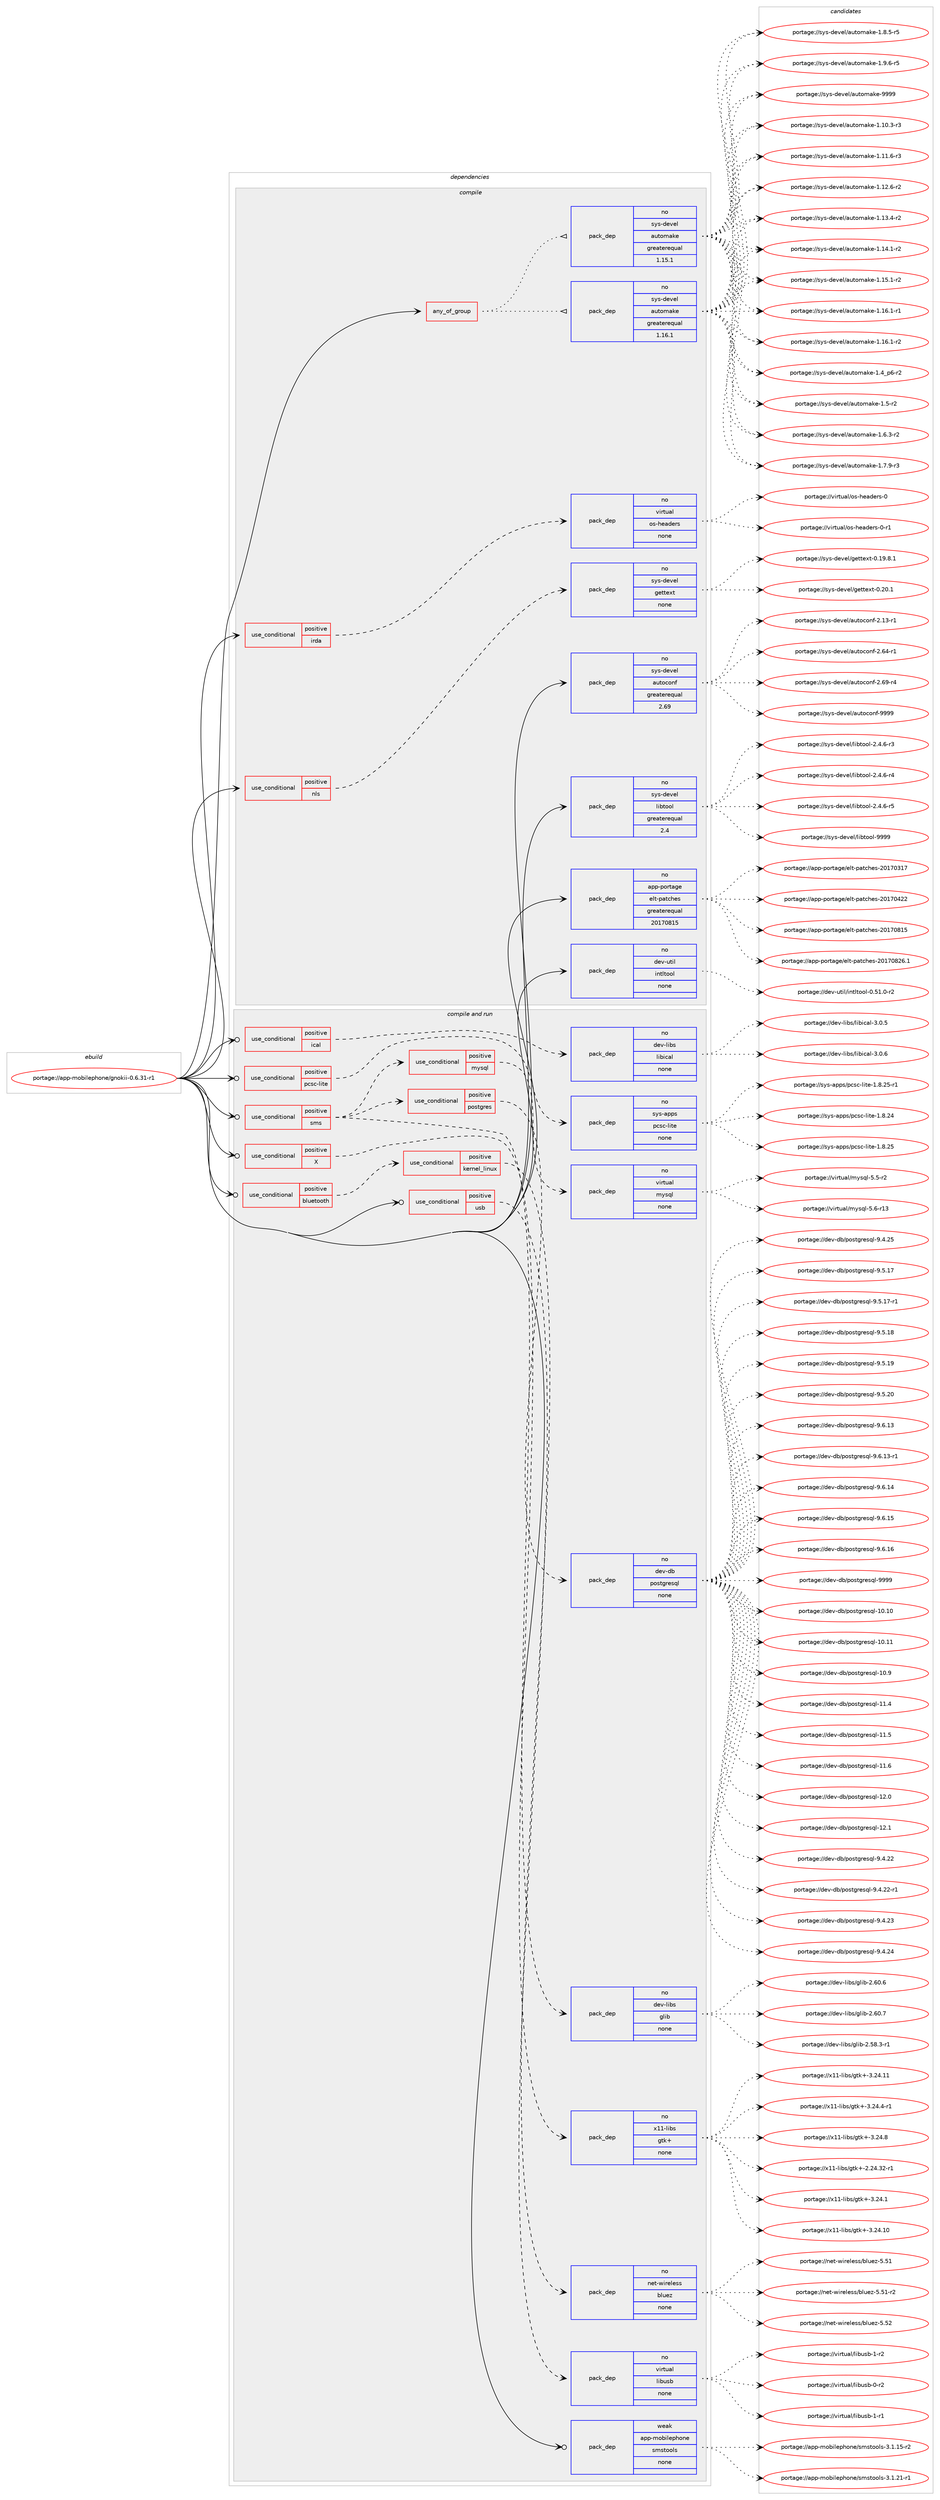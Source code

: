 digraph prolog {

# *************
# Graph options
# *************

newrank=true;
concentrate=true;
compound=true;
graph [rankdir=LR,fontname=Helvetica,fontsize=10,ranksep=1.5];#, ranksep=2.5, nodesep=0.2];
edge  [arrowhead=vee];
node  [fontname=Helvetica,fontsize=10];

# **********
# The ebuild
# **********

subgraph cluster_leftcol {
color=gray;
rank=same;
label=<<i>ebuild</i>>;
id [label="portage://app-mobilephone/gnokii-0.6.31-r1", color=red, width=4, href="../app-mobilephone/gnokii-0.6.31-r1.svg"];
}

# ****************
# The dependencies
# ****************

subgraph cluster_midcol {
color=gray;
label=<<i>dependencies</i>>;
subgraph cluster_compile {
fillcolor="#eeeeee";
style=filled;
label=<<i>compile</i>>;
subgraph any601 {
dependency36885 [label=<<TABLE BORDER="0" CELLBORDER="1" CELLSPACING="0" CELLPADDING="4"><TR><TD CELLPADDING="10">any_of_group</TD></TR></TABLE>>, shape=none, color=red];subgraph pack27046 {
dependency36886 [label=<<TABLE BORDER="0" CELLBORDER="1" CELLSPACING="0" CELLPADDING="4" WIDTH="220"><TR><TD ROWSPAN="6" CELLPADDING="30">pack_dep</TD></TR><TR><TD WIDTH="110">no</TD></TR><TR><TD>sys-devel</TD></TR><TR><TD>automake</TD></TR><TR><TD>greaterequal</TD></TR><TR><TD>1.16.1</TD></TR></TABLE>>, shape=none, color=blue];
}
dependency36885:e -> dependency36886:w [weight=20,style="dotted",arrowhead="oinv"];
subgraph pack27047 {
dependency36887 [label=<<TABLE BORDER="0" CELLBORDER="1" CELLSPACING="0" CELLPADDING="4" WIDTH="220"><TR><TD ROWSPAN="6" CELLPADDING="30">pack_dep</TD></TR><TR><TD WIDTH="110">no</TD></TR><TR><TD>sys-devel</TD></TR><TR><TD>automake</TD></TR><TR><TD>greaterequal</TD></TR><TR><TD>1.15.1</TD></TR></TABLE>>, shape=none, color=blue];
}
dependency36885:e -> dependency36887:w [weight=20,style="dotted",arrowhead="oinv"];
}
id:e -> dependency36885:w [weight=20,style="solid",arrowhead="vee"];
subgraph cond9222 {
dependency36888 [label=<<TABLE BORDER="0" CELLBORDER="1" CELLSPACING="0" CELLPADDING="4"><TR><TD ROWSPAN="3" CELLPADDING="10">use_conditional</TD></TR><TR><TD>positive</TD></TR><TR><TD>irda</TD></TR></TABLE>>, shape=none, color=red];
subgraph pack27048 {
dependency36889 [label=<<TABLE BORDER="0" CELLBORDER="1" CELLSPACING="0" CELLPADDING="4" WIDTH="220"><TR><TD ROWSPAN="6" CELLPADDING="30">pack_dep</TD></TR><TR><TD WIDTH="110">no</TD></TR><TR><TD>virtual</TD></TR><TR><TD>os-headers</TD></TR><TR><TD>none</TD></TR><TR><TD></TD></TR></TABLE>>, shape=none, color=blue];
}
dependency36888:e -> dependency36889:w [weight=20,style="dashed",arrowhead="vee"];
}
id:e -> dependency36888:w [weight=20,style="solid",arrowhead="vee"];
subgraph cond9223 {
dependency36890 [label=<<TABLE BORDER="0" CELLBORDER="1" CELLSPACING="0" CELLPADDING="4"><TR><TD ROWSPAN="3" CELLPADDING="10">use_conditional</TD></TR><TR><TD>positive</TD></TR><TR><TD>nls</TD></TR></TABLE>>, shape=none, color=red];
subgraph pack27049 {
dependency36891 [label=<<TABLE BORDER="0" CELLBORDER="1" CELLSPACING="0" CELLPADDING="4" WIDTH="220"><TR><TD ROWSPAN="6" CELLPADDING="30">pack_dep</TD></TR><TR><TD WIDTH="110">no</TD></TR><TR><TD>sys-devel</TD></TR><TR><TD>gettext</TD></TR><TR><TD>none</TD></TR><TR><TD></TD></TR></TABLE>>, shape=none, color=blue];
}
dependency36890:e -> dependency36891:w [weight=20,style="dashed",arrowhead="vee"];
}
id:e -> dependency36890:w [weight=20,style="solid",arrowhead="vee"];
subgraph pack27050 {
dependency36892 [label=<<TABLE BORDER="0" CELLBORDER="1" CELLSPACING="0" CELLPADDING="4" WIDTH="220"><TR><TD ROWSPAN="6" CELLPADDING="30">pack_dep</TD></TR><TR><TD WIDTH="110">no</TD></TR><TR><TD>app-portage</TD></TR><TR><TD>elt-patches</TD></TR><TR><TD>greaterequal</TD></TR><TR><TD>20170815</TD></TR></TABLE>>, shape=none, color=blue];
}
id:e -> dependency36892:w [weight=20,style="solid",arrowhead="vee"];
subgraph pack27051 {
dependency36893 [label=<<TABLE BORDER="0" CELLBORDER="1" CELLSPACING="0" CELLPADDING="4" WIDTH="220"><TR><TD ROWSPAN="6" CELLPADDING="30">pack_dep</TD></TR><TR><TD WIDTH="110">no</TD></TR><TR><TD>dev-util</TD></TR><TR><TD>intltool</TD></TR><TR><TD>none</TD></TR><TR><TD></TD></TR></TABLE>>, shape=none, color=blue];
}
id:e -> dependency36893:w [weight=20,style="solid",arrowhead="vee"];
subgraph pack27052 {
dependency36894 [label=<<TABLE BORDER="0" CELLBORDER="1" CELLSPACING="0" CELLPADDING="4" WIDTH="220"><TR><TD ROWSPAN="6" CELLPADDING="30">pack_dep</TD></TR><TR><TD WIDTH="110">no</TD></TR><TR><TD>sys-devel</TD></TR><TR><TD>autoconf</TD></TR><TR><TD>greaterequal</TD></TR><TR><TD>2.69</TD></TR></TABLE>>, shape=none, color=blue];
}
id:e -> dependency36894:w [weight=20,style="solid",arrowhead="vee"];
subgraph pack27053 {
dependency36895 [label=<<TABLE BORDER="0" CELLBORDER="1" CELLSPACING="0" CELLPADDING="4" WIDTH="220"><TR><TD ROWSPAN="6" CELLPADDING="30">pack_dep</TD></TR><TR><TD WIDTH="110">no</TD></TR><TR><TD>sys-devel</TD></TR><TR><TD>libtool</TD></TR><TR><TD>greaterequal</TD></TR><TR><TD>2.4</TD></TR></TABLE>>, shape=none, color=blue];
}
id:e -> dependency36895:w [weight=20,style="solid",arrowhead="vee"];
}
subgraph cluster_compileandrun {
fillcolor="#eeeeee";
style=filled;
label=<<i>compile and run</i>>;
subgraph cond9224 {
dependency36896 [label=<<TABLE BORDER="0" CELLBORDER="1" CELLSPACING="0" CELLPADDING="4"><TR><TD ROWSPAN="3" CELLPADDING="10">use_conditional</TD></TR><TR><TD>positive</TD></TR><TR><TD>X</TD></TR></TABLE>>, shape=none, color=red];
subgraph pack27054 {
dependency36897 [label=<<TABLE BORDER="0" CELLBORDER="1" CELLSPACING="0" CELLPADDING="4" WIDTH="220"><TR><TD ROWSPAN="6" CELLPADDING="30">pack_dep</TD></TR><TR><TD WIDTH="110">no</TD></TR><TR><TD>x11-libs</TD></TR><TR><TD>gtk+</TD></TR><TR><TD>none</TD></TR><TR><TD></TD></TR></TABLE>>, shape=none, color=blue];
}
dependency36896:e -> dependency36897:w [weight=20,style="dashed",arrowhead="vee"];
}
id:e -> dependency36896:w [weight=20,style="solid",arrowhead="odotvee"];
subgraph cond9225 {
dependency36898 [label=<<TABLE BORDER="0" CELLBORDER="1" CELLSPACING="0" CELLPADDING="4"><TR><TD ROWSPAN="3" CELLPADDING="10">use_conditional</TD></TR><TR><TD>positive</TD></TR><TR><TD>bluetooth</TD></TR></TABLE>>, shape=none, color=red];
subgraph cond9226 {
dependency36899 [label=<<TABLE BORDER="0" CELLBORDER="1" CELLSPACING="0" CELLPADDING="4"><TR><TD ROWSPAN="3" CELLPADDING="10">use_conditional</TD></TR><TR><TD>positive</TD></TR><TR><TD>kernel_linux</TD></TR></TABLE>>, shape=none, color=red];
subgraph pack27055 {
dependency36900 [label=<<TABLE BORDER="0" CELLBORDER="1" CELLSPACING="0" CELLPADDING="4" WIDTH="220"><TR><TD ROWSPAN="6" CELLPADDING="30">pack_dep</TD></TR><TR><TD WIDTH="110">no</TD></TR><TR><TD>net-wireless</TD></TR><TR><TD>bluez</TD></TR><TR><TD>none</TD></TR><TR><TD></TD></TR></TABLE>>, shape=none, color=blue];
}
dependency36899:e -> dependency36900:w [weight=20,style="dashed",arrowhead="vee"];
}
dependency36898:e -> dependency36899:w [weight=20,style="dashed",arrowhead="vee"];
}
id:e -> dependency36898:w [weight=20,style="solid",arrowhead="odotvee"];
subgraph cond9227 {
dependency36901 [label=<<TABLE BORDER="0" CELLBORDER="1" CELLSPACING="0" CELLPADDING="4"><TR><TD ROWSPAN="3" CELLPADDING="10">use_conditional</TD></TR><TR><TD>positive</TD></TR><TR><TD>ical</TD></TR></TABLE>>, shape=none, color=red];
subgraph pack27056 {
dependency36902 [label=<<TABLE BORDER="0" CELLBORDER="1" CELLSPACING="0" CELLPADDING="4" WIDTH="220"><TR><TD ROWSPAN="6" CELLPADDING="30">pack_dep</TD></TR><TR><TD WIDTH="110">no</TD></TR><TR><TD>dev-libs</TD></TR><TR><TD>libical</TD></TR><TR><TD>none</TD></TR><TR><TD></TD></TR></TABLE>>, shape=none, color=blue];
}
dependency36901:e -> dependency36902:w [weight=20,style="dashed",arrowhead="vee"];
}
id:e -> dependency36901:w [weight=20,style="solid",arrowhead="odotvee"];
subgraph cond9228 {
dependency36903 [label=<<TABLE BORDER="0" CELLBORDER="1" CELLSPACING="0" CELLPADDING="4"><TR><TD ROWSPAN="3" CELLPADDING="10">use_conditional</TD></TR><TR><TD>positive</TD></TR><TR><TD>pcsc-lite</TD></TR></TABLE>>, shape=none, color=red];
subgraph pack27057 {
dependency36904 [label=<<TABLE BORDER="0" CELLBORDER="1" CELLSPACING="0" CELLPADDING="4" WIDTH="220"><TR><TD ROWSPAN="6" CELLPADDING="30">pack_dep</TD></TR><TR><TD WIDTH="110">no</TD></TR><TR><TD>sys-apps</TD></TR><TR><TD>pcsc-lite</TD></TR><TR><TD>none</TD></TR><TR><TD></TD></TR></TABLE>>, shape=none, color=blue];
}
dependency36903:e -> dependency36904:w [weight=20,style="dashed",arrowhead="vee"];
}
id:e -> dependency36903:w [weight=20,style="solid",arrowhead="odotvee"];
subgraph cond9229 {
dependency36905 [label=<<TABLE BORDER="0" CELLBORDER="1" CELLSPACING="0" CELLPADDING="4"><TR><TD ROWSPAN="3" CELLPADDING="10">use_conditional</TD></TR><TR><TD>positive</TD></TR><TR><TD>sms</TD></TR></TABLE>>, shape=none, color=red];
subgraph pack27058 {
dependency36906 [label=<<TABLE BORDER="0" CELLBORDER="1" CELLSPACING="0" CELLPADDING="4" WIDTH="220"><TR><TD ROWSPAN="6" CELLPADDING="30">pack_dep</TD></TR><TR><TD WIDTH="110">no</TD></TR><TR><TD>dev-libs</TD></TR><TR><TD>glib</TD></TR><TR><TD>none</TD></TR><TR><TD></TD></TR></TABLE>>, shape=none, color=blue];
}
dependency36905:e -> dependency36906:w [weight=20,style="dashed",arrowhead="vee"];
subgraph cond9230 {
dependency36907 [label=<<TABLE BORDER="0" CELLBORDER="1" CELLSPACING="0" CELLPADDING="4"><TR><TD ROWSPAN="3" CELLPADDING="10">use_conditional</TD></TR><TR><TD>positive</TD></TR><TR><TD>postgres</TD></TR></TABLE>>, shape=none, color=red];
subgraph pack27059 {
dependency36908 [label=<<TABLE BORDER="0" CELLBORDER="1" CELLSPACING="0" CELLPADDING="4" WIDTH="220"><TR><TD ROWSPAN="6" CELLPADDING="30">pack_dep</TD></TR><TR><TD WIDTH="110">no</TD></TR><TR><TD>dev-db</TD></TR><TR><TD>postgresql</TD></TR><TR><TD>none</TD></TR><TR><TD></TD></TR></TABLE>>, shape=none, color=blue];
}
dependency36907:e -> dependency36908:w [weight=20,style="dashed",arrowhead="vee"];
}
dependency36905:e -> dependency36907:w [weight=20,style="dashed",arrowhead="vee"];
subgraph cond9231 {
dependency36909 [label=<<TABLE BORDER="0" CELLBORDER="1" CELLSPACING="0" CELLPADDING="4"><TR><TD ROWSPAN="3" CELLPADDING="10">use_conditional</TD></TR><TR><TD>positive</TD></TR><TR><TD>mysql</TD></TR></TABLE>>, shape=none, color=red];
subgraph pack27060 {
dependency36910 [label=<<TABLE BORDER="0" CELLBORDER="1" CELLSPACING="0" CELLPADDING="4" WIDTH="220"><TR><TD ROWSPAN="6" CELLPADDING="30">pack_dep</TD></TR><TR><TD WIDTH="110">no</TD></TR><TR><TD>virtual</TD></TR><TR><TD>mysql</TD></TR><TR><TD>none</TD></TR><TR><TD></TD></TR></TABLE>>, shape=none, color=blue];
}
dependency36909:e -> dependency36910:w [weight=20,style="dashed",arrowhead="vee"];
}
dependency36905:e -> dependency36909:w [weight=20,style="dashed",arrowhead="vee"];
}
id:e -> dependency36905:w [weight=20,style="solid",arrowhead="odotvee"];
subgraph cond9232 {
dependency36911 [label=<<TABLE BORDER="0" CELLBORDER="1" CELLSPACING="0" CELLPADDING="4"><TR><TD ROWSPAN="3" CELLPADDING="10">use_conditional</TD></TR><TR><TD>positive</TD></TR><TR><TD>usb</TD></TR></TABLE>>, shape=none, color=red];
subgraph pack27061 {
dependency36912 [label=<<TABLE BORDER="0" CELLBORDER="1" CELLSPACING="0" CELLPADDING="4" WIDTH="220"><TR><TD ROWSPAN="6" CELLPADDING="30">pack_dep</TD></TR><TR><TD WIDTH="110">no</TD></TR><TR><TD>virtual</TD></TR><TR><TD>libusb</TD></TR><TR><TD>none</TD></TR><TR><TD></TD></TR></TABLE>>, shape=none, color=blue];
}
dependency36911:e -> dependency36912:w [weight=20,style="dashed",arrowhead="vee"];
}
id:e -> dependency36911:w [weight=20,style="solid",arrowhead="odotvee"];
subgraph pack27062 {
dependency36913 [label=<<TABLE BORDER="0" CELLBORDER="1" CELLSPACING="0" CELLPADDING="4" WIDTH="220"><TR><TD ROWSPAN="6" CELLPADDING="30">pack_dep</TD></TR><TR><TD WIDTH="110">weak</TD></TR><TR><TD>app-mobilephone</TD></TR><TR><TD>smstools</TD></TR><TR><TD>none</TD></TR><TR><TD></TD></TR></TABLE>>, shape=none, color=blue];
}
id:e -> dependency36913:w [weight=20,style="solid",arrowhead="odotvee"];
}
subgraph cluster_run {
fillcolor="#eeeeee";
style=filled;
label=<<i>run</i>>;
}
}

# **************
# The candidates
# **************

subgraph cluster_choices {
rank=same;
color=gray;
label=<<i>candidates</i>>;

subgraph choice27046 {
color=black;
nodesep=1;
choiceportage11512111545100101118101108479711711611110997107101454946494846514511451 [label="portage://sys-devel/automake-1.10.3-r3", color=red, width=4,href="../sys-devel/automake-1.10.3-r3.svg"];
choiceportage11512111545100101118101108479711711611110997107101454946494946544511451 [label="portage://sys-devel/automake-1.11.6-r3", color=red, width=4,href="../sys-devel/automake-1.11.6-r3.svg"];
choiceportage11512111545100101118101108479711711611110997107101454946495046544511450 [label="portage://sys-devel/automake-1.12.6-r2", color=red, width=4,href="../sys-devel/automake-1.12.6-r2.svg"];
choiceportage11512111545100101118101108479711711611110997107101454946495146524511450 [label="portage://sys-devel/automake-1.13.4-r2", color=red, width=4,href="../sys-devel/automake-1.13.4-r2.svg"];
choiceportage11512111545100101118101108479711711611110997107101454946495246494511450 [label="portage://sys-devel/automake-1.14.1-r2", color=red, width=4,href="../sys-devel/automake-1.14.1-r2.svg"];
choiceportage11512111545100101118101108479711711611110997107101454946495346494511450 [label="portage://sys-devel/automake-1.15.1-r2", color=red, width=4,href="../sys-devel/automake-1.15.1-r2.svg"];
choiceportage11512111545100101118101108479711711611110997107101454946495446494511449 [label="portage://sys-devel/automake-1.16.1-r1", color=red, width=4,href="../sys-devel/automake-1.16.1-r1.svg"];
choiceportage11512111545100101118101108479711711611110997107101454946495446494511450 [label="portage://sys-devel/automake-1.16.1-r2", color=red, width=4,href="../sys-devel/automake-1.16.1-r2.svg"];
choiceportage115121115451001011181011084797117116111109971071014549465295112544511450 [label="portage://sys-devel/automake-1.4_p6-r2", color=red, width=4,href="../sys-devel/automake-1.4_p6-r2.svg"];
choiceportage11512111545100101118101108479711711611110997107101454946534511450 [label="portage://sys-devel/automake-1.5-r2", color=red, width=4,href="../sys-devel/automake-1.5-r2.svg"];
choiceportage115121115451001011181011084797117116111109971071014549465446514511450 [label="portage://sys-devel/automake-1.6.3-r2", color=red, width=4,href="../sys-devel/automake-1.6.3-r2.svg"];
choiceportage115121115451001011181011084797117116111109971071014549465546574511451 [label="portage://sys-devel/automake-1.7.9-r3", color=red, width=4,href="../sys-devel/automake-1.7.9-r3.svg"];
choiceportage115121115451001011181011084797117116111109971071014549465646534511453 [label="portage://sys-devel/automake-1.8.5-r5", color=red, width=4,href="../sys-devel/automake-1.8.5-r5.svg"];
choiceportage115121115451001011181011084797117116111109971071014549465746544511453 [label="portage://sys-devel/automake-1.9.6-r5", color=red, width=4,href="../sys-devel/automake-1.9.6-r5.svg"];
choiceportage115121115451001011181011084797117116111109971071014557575757 [label="portage://sys-devel/automake-9999", color=red, width=4,href="../sys-devel/automake-9999.svg"];
dependency36886:e -> choiceportage11512111545100101118101108479711711611110997107101454946494846514511451:w [style=dotted,weight="100"];
dependency36886:e -> choiceportage11512111545100101118101108479711711611110997107101454946494946544511451:w [style=dotted,weight="100"];
dependency36886:e -> choiceportage11512111545100101118101108479711711611110997107101454946495046544511450:w [style=dotted,weight="100"];
dependency36886:e -> choiceportage11512111545100101118101108479711711611110997107101454946495146524511450:w [style=dotted,weight="100"];
dependency36886:e -> choiceportage11512111545100101118101108479711711611110997107101454946495246494511450:w [style=dotted,weight="100"];
dependency36886:e -> choiceportage11512111545100101118101108479711711611110997107101454946495346494511450:w [style=dotted,weight="100"];
dependency36886:e -> choiceportage11512111545100101118101108479711711611110997107101454946495446494511449:w [style=dotted,weight="100"];
dependency36886:e -> choiceportage11512111545100101118101108479711711611110997107101454946495446494511450:w [style=dotted,weight="100"];
dependency36886:e -> choiceportage115121115451001011181011084797117116111109971071014549465295112544511450:w [style=dotted,weight="100"];
dependency36886:e -> choiceportage11512111545100101118101108479711711611110997107101454946534511450:w [style=dotted,weight="100"];
dependency36886:e -> choiceportage115121115451001011181011084797117116111109971071014549465446514511450:w [style=dotted,weight="100"];
dependency36886:e -> choiceportage115121115451001011181011084797117116111109971071014549465546574511451:w [style=dotted,weight="100"];
dependency36886:e -> choiceportage115121115451001011181011084797117116111109971071014549465646534511453:w [style=dotted,weight="100"];
dependency36886:e -> choiceportage115121115451001011181011084797117116111109971071014549465746544511453:w [style=dotted,weight="100"];
dependency36886:e -> choiceportage115121115451001011181011084797117116111109971071014557575757:w [style=dotted,weight="100"];
}
subgraph choice27047 {
color=black;
nodesep=1;
choiceportage11512111545100101118101108479711711611110997107101454946494846514511451 [label="portage://sys-devel/automake-1.10.3-r3", color=red, width=4,href="../sys-devel/automake-1.10.3-r3.svg"];
choiceportage11512111545100101118101108479711711611110997107101454946494946544511451 [label="portage://sys-devel/automake-1.11.6-r3", color=red, width=4,href="../sys-devel/automake-1.11.6-r3.svg"];
choiceportage11512111545100101118101108479711711611110997107101454946495046544511450 [label="portage://sys-devel/automake-1.12.6-r2", color=red, width=4,href="../sys-devel/automake-1.12.6-r2.svg"];
choiceportage11512111545100101118101108479711711611110997107101454946495146524511450 [label="portage://sys-devel/automake-1.13.4-r2", color=red, width=4,href="../sys-devel/automake-1.13.4-r2.svg"];
choiceportage11512111545100101118101108479711711611110997107101454946495246494511450 [label="portage://sys-devel/automake-1.14.1-r2", color=red, width=4,href="../sys-devel/automake-1.14.1-r2.svg"];
choiceportage11512111545100101118101108479711711611110997107101454946495346494511450 [label="portage://sys-devel/automake-1.15.1-r2", color=red, width=4,href="../sys-devel/automake-1.15.1-r2.svg"];
choiceportage11512111545100101118101108479711711611110997107101454946495446494511449 [label="portage://sys-devel/automake-1.16.1-r1", color=red, width=4,href="../sys-devel/automake-1.16.1-r1.svg"];
choiceportage11512111545100101118101108479711711611110997107101454946495446494511450 [label="portage://sys-devel/automake-1.16.1-r2", color=red, width=4,href="../sys-devel/automake-1.16.1-r2.svg"];
choiceportage115121115451001011181011084797117116111109971071014549465295112544511450 [label="portage://sys-devel/automake-1.4_p6-r2", color=red, width=4,href="../sys-devel/automake-1.4_p6-r2.svg"];
choiceportage11512111545100101118101108479711711611110997107101454946534511450 [label="portage://sys-devel/automake-1.5-r2", color=red, width=4,href="../sys-devel/automake-1.5-r2.svg"];
choiceportage115121115451001011181011084797117116111109971071014549465446514511450 [label="portage://sys-devel/automake-1.6.3-r2", color=red, width=4,href="../sys-devel/automake-1.6.3-r2.svg"];
choiceportage115121115451001011181011084797117116111109971071014549465546574511451 [label="portage://sys-devel/automake-1.7.9-r3", color=red, width=4,href="../sys-devel/automake-1.7.9-r3.svg"];
choiceportage115121115451001011181011084797117116111109971071014549465646534511453 [label="portage://sys-devel/automake-1.8.5-r5", color=red, width=4,href="../sys-devel/automake-1.8.5-r5.svg"];
choiceportage115121115451001011181011084797117116111109971071014549465746544511453 [label="portage://sys-devel/automake-1.9.6-r5", color=red, width=4,href="../sys-devel/automake-1.9.6-r5.svg"];
choiceportage115121115451001011181011084797117116111109971071014557575757 [label="portage://sys-devel/automake-9999", color=red, width=4,href="../sys-devel/automake-9999.svg"];
dependency36887:e -> choiceportage11512111545100101118101108479711711611110997107101454946494846514511451:w [style=dotted,weight="100"];
dependency36887:e -> choiceportage11512111545100101118101108479711711611110997107101454946494946544511451:w [style=dotted,weight="100"];
dependency36887:e -> choiceportage11512111545100101118101108479711711611110997107101454946495046544511450:w [style=dotted,weight="100"];
dependency36887:e -> choiceportage11512111545100101118101108479711711611110997107101454946495146524511450:w [style=dotted,weight="100"];
dependency36887:e -> choiceportage11512111545100101118101108479711711611110997107101454946495246494511450:w [style=dotted,weight="100"];
dependency36887:e -> choiceportage11512111545100101118101108479711711611110997107101454946495346494511450:w [style=dotted,weight="100"];
dependency36887:e -> choiceportage11512111545100101118101108479711711611110997107101454946495446494511449:w [style=dotted,weight="100"];
dependency36887:e -> choiceportage11512111545100101118101108479711711611110997107101454946495446494511450:w [style=dotted,weight="100"];
dependency36887:e -> choiceportage115121115451001011181011084797117116111109971071014549465295112544511450:w [style=dotted,weight="100"];
dependency36887:e -> choiceportage11512111545100101118101108479711711611110997107101454946534511450:w [style=dotted,weight="100"];
dependency36887:e -> choiceportage115121115451001011181011084797117116111109971071014549465446514511450:w [style=dotted,weight="100"];
dependency36887:e -> choiceportage115121115451001011181011084797117116111109971071014549465546574511451:w [style=dotted,weight="100"];
dependency36887:e -> choiceportage115121115451001011181011084797117116111109971071014549465646534511453:w [style=dotted,weight="100"];
dependency36887:e -> choiceportage115121115451001011181011084797117116111109971071014549465746544511453:w [style=dotted,weight="100"];
dependency36887:e -> choiceportage115121115451001011181011084797117116111109971071014557575757:w [style=dotted,weight="100"];
}
subgraph choice27048 {
color=black;
nodesep=1;
choiceportage118105114116117971084711111545104101971001011141154548 [label="portage://virtual/os-headers-0", color=red, width=4,href="../virtual/os-headers-0.svg"];
choiceportage1181051141161179710847111115451041019710010111411545484511449 [label="portage://virtual/os-headers-0-r1", color=red, width=4,href="../virtual/os-headers-0-r1.svg"];
dependency36889:e -> choiceportage118105114116117971084711111545104101971001011141154548:w [style=dotted,weight="100"];
dependency36889:e -> choiceportage1181051141161179710847111115451041019710010111411545484511449:w [style=dotted,weight="100"];
}
subgraph choice27049 {
color=black;
nodesep=1;
choiceportage1151211154510010111810110847103101116116101120116454846495746564649 [label="portage://sys-devel/gettext-0.19.8.1", color=red, width=4,href="../sys-devel/gettext-0.19.8.1.svg"];
choiceportage115121115451001011181011084710310111611610112011645484650484649 [label="portage://sys-devel/gettext-0.20.1", color=red, width=4,href="../sys-devel/gettext-0.20.1.svg"];
dependency36891:e -> choiceportage1151211154510010111810110847103101116116101120116454846495746564649:w [style=dotted,weight="100"];
dependency36891:e -> choiceportage115121115451001011181011084710310111611610112011645484650484649:w [style=dotted,weight="100"];
}
subgraph choice27050 {
color=black;
nodesep=1;
choiceportage97112112451121111141169710310147101108116451129711699104101115455048495548514955 [label="portage://app-portage/elt-patches-20170317", color=red, width=4,href="../app-portage/elt-patches-20170317.svg"];
choiceportage97112112451121111141169710310147101108116451129711699104101115455048495548525050 [label="portage://app-portage/elt-patches-20170422", color=red, width=4,href="../app-portage/elt-patches-20170422.svg"];
choiceportage97112112451121111141169710310147101108116451129711699104101115455048495548564953 [label="portage://app-portage/elt-patches-20170815", color=red, width=4,href="../app-portage/elt-patches-20170815.svg"];
choiceportage971121124511211111411697103101471011081164511297116991041011154550484955485650544649 [label="portage://app-portage/elt-patches-20170826.1", color=red, width=4,href="../app-portage/elt-patches-20170826.1.svg"];
dependency36892:e -> choiceportage97112112451121111141169710310147101108116451129711699104101115455048495548514955:w [style=dotted,weight="100"];
dependency36892:e -> choiceportage97112112451121111141169710310147101108116451129711699104101115455048495548525050:w [style=dotted,weight="100"];
dependency36892:e -> choiceportage97112112451121111141169710310147101108116451129711699104101115455048495548564953:w [style=dotted,weight="100"];
dependency36892:e -> choiceportage971121124511211111411697103101471011081164511297116991041011154550484955485650544649:w [style=dotted,weight="100"];
}
subgraph choice27051 {
color=black;
nodesep=1;
choiceportage1001011184511711610510847105110116108116111111108454846534946484511450 [label="portage://dev-util/intltool-0.51.0-r2", color=red, width=4,href="../dev-util/intltool-0.51.0-r2.svg"];
dependency36893:e -> choiceportage1001011184511711610510847105110116108116111111108454846534946484511450:w [style=dotted,weight="100"];
}
subgraph choice27052 {
color=black;
nodesep=1;
choiceportage1151211154510010111810110847971171161119911111010245504649514511449 [label="portage://sys-devel/autoconf-2.13-r1", color=red, width=4,href="../sys-devel/autoconf-2.13-r1.svg"];
choiceportage1151211154510010111810110847971171161119911111010245504654524511449 [label="portage://sys-devel/autoconf-2.64-r1", color=red, width=4,href="../sys-devel/autoconf-2.64-r1.svg"];
choiceportage1151211154510010111810110847971171161119911111010245504654574511452 [label="portage://sys-devel/autoconf-2.69-r4", color=red, width=4,href="../sys-devel/autoconf-2.69-r4.svg"];
choiceportage115121115451001011181011084797117116111991111101024557575757 [label="portage://sys-devel/autoconf-9999", color=red, width=4,href="../sys-devel/autoconf-9999.svg"];
dependency36894:e -> choiceportage1151211154510010111810110847971171161119911111010245504649514511449:w [style=dotted,weight="100"];
dependency36894:e -> choiceportage1151211154510010111810110847971171161119911111010245504654524511449:w [style=dotted,weight="100"];
dependency36894:e -> choiceportage1151211154510010111810110847971171161119911111010245504654574511452:w [style=dotted,weight="100"];
dependency36894:e -> choiceportage115121115451001011181011084797117116111991111101024557575757:w [style=dotted,weight="100"];
}
subgraph choice27053 {
color=black;
nodesep=1;
choiceportage1151211154510010111810110847108105981161111111084550465246544511451 [label="portage://sys-devel/libtool-2.4.6-r3", color=red, width=4,href="../sys-devel/libtool-2.4.6-r3.svg"];
choiceportage1151211154510010111810110847108105981161111111084550465246544511452 [label="portage://sys-devel/libtool-2.4.6-r4", color=red, width=4,href="../sys-devel/libtool-2.4.6-r4.svg"];
choiceportage1151211154510010111810110847108105981161111111084550465246544511453 [label="portage://sys-devel/libtool-2.4.6-r5", color=red, width=4,href="../sys-devel/libtool-2.4.6-r5.svg"];
choiceportage1151211154510010111810110847108105981161111111084557575757 [label="portage://sys-devel/libtool-9999", color=red, width=4,href="../sys-devel/libtool-9999.svg"];
dependency36895:e -> choiceportage1151211154510010111810110847108105981161111111084550465246544511451:w [style=dotted,weight="100"];
dependency36895:e -> choiceportage1151211154510010111810110847108105981161111111084550465246544511452:w [style=dotted,weight="100"];
dependency36895:e -> choiceportage1151211154510010111810110847108105981161111111084550465246544511453:w [style=dotted,weight="100"];
dependency36895:e -> choiceportage1151211154510010111810110847108105981161111111084557575757:w [style=dotted,weight="100"];
}
subgraph choice27054 {
color=black;
nodesep=1;
choiceportage12049494510810598115471031161074345504650524651504511449 [label="portage://x11-libs/gtk+-2.24.32-r1", color=red, width=4,href="../x11-libs/gtk+-2.24.32-r1.svg"];
choiceportage12049494510810598115471031161074345514650524649 [label="portage://x11-libs/gtk+-3.24.1", color=red, width=4,href="../x11-libs/gtk+-3.24.1.svg"];
choiceportage1204949451081059811547103116107434551465052464948 [label="portage://x11-libs/gtk+-3.24.10", color=red, width=4,href="../x11-libs/gtk+-3.24.10.svg"];
choiceportage1204949451081059811547103116107434551465052464949 [label="portage://x11-libs/gtk+-3.24.11", color=red, width=4,href="../x11-libs/gtk+-3.24.11.svg"];
choiceportage120494945108105981154710311610743455146505246524511449 [label="portage://x11-libs/gtk+-3.24.4-r1", color=red, width=4,href="../x11-libs/gtk+-3.24.4-r1.svg"];
choiceportage12049494510810598115471031161074345514650524656 [label="portage://x11-libs/gtk+-3.24.8", color=red, width=4,href="../x11-libs/gtk+-3.24.8.svg"];
dependency36897:e -> choiceportage12049494510810598115471031161074345504650524651504511449:w [style=dotted,weight="100"];
dependency36897:e -> choiceportage12049494510810598115471031161074345514650524649:w [style=dotted,weight="100"];
dependency36897:e -> choiceportage1204949451081059811547103116107434551465052464948:w [style=dotted,weight="100"];
dependency36897:e -> choiceportage1204949451081059811547103116107434551465052464949:w [style=dotted,weight="100"];
dependency36897:e -> choiceportage120494945108105981154710311610743455146505246524511449:w [style=dotted,weight="100"];
dependency36897:e -> choiceportage12049494510810598115471031161074345514650524656:w [style=dotted,weight="100"];
}
subgraph choice27055 {
color=black;
nodesep=1;
choiceportage1101011164511910511410110810111511547981081171011224553465349 [label="portage://net-wireless/bluez-5.51", color=red, width=4,href="../net-wireless/bluez-5.51.svg"];
choiceportage11010111645119105114101108101115115479810811710112245534653494511450 [label="portage://net-wireless/bluez-5.51-r2", color=red, width=4,href="../net-wireless/bluez-5.51-r2.svg"];
choiceportage1101011164511910511410110810111511547981081171011224553465350 [label="portage://net-wireless/bluez-5.52", color=red, width=4,href="../net-wireless/bluez-5.52.svg"];
dependency36900:e -> choiceportage1101011164511910511410110810111511547981081171011224553465349:w [style=dotted,weight="100"];
dependency36900:e -> choiceportage11010111645119105114101108101115115479810811710112245534653494511450:w [style=dotted,weight="100"];
dependency36900:e -> choiceportage1101011164511910511410110810111511547981081171011224553465350:w [style=dotted,weight="100"];
}
subgraph choice27056 {
color=black;
nodesep=1;
choiceportage100101118451081059811547108105981059997108455146484653 [label="portage://dev-libs/libical-3.0.5", color=red, width=4,href="../dev-libs/libical-3.0.5.svg"];
choiceportage100101118451081059811547108105981059997108455146484654 [label="portage://dev-libs/libical-3.0.6", color=red, width=4,href="../dev-libs/libical-3.0.6.svg"];
dependency36902:e -> choiceportage100101118451081059811547108105981059997108455146484653:w [style=dotted,weight="100"];
dependency36902:e -> choiceportage100101118451081059811547108105981059997108455146484654:w [style=dotted,weight="100"];
}
subgraph choice27057 {
color=black;
nodesep=1;
choiceportage11512111545971121121154711299115994510810511610145494656465052 [label="portage://sys-apps/pcsc-lite-1.8.24", color=red, width=4,href="../sys-apps/pcsc-lite-1.8.24.svg"];
choiceportage11512111545971121121154711299115994510810511610145494656465053 [label="portage://sys-apps/pcsc-lite-1.8.25", color=red, width=4,href="../sys-apps/pcsc-lite-1.8.25.svg"];
choiceportage115121115459711211211547112991159945108105116101454946564650534511449 [label="portage://sys-apps/pcsc-lite-1.8.25-r1", color=red, width=4,href="../sys-apps/pcsc-lite-1.8.25-r1.svg"];
dependency36904:e -> choiceportage11512111545971121121154711299115994510810511610145494656465052:w [style=dotted,weight="100"];
dependency36904:e -> choiceportage11512111545971121121154711299115994510810511610145494656465053:w [style=dotted,weight="100"];
dependency36904:e -> choiceportage115121115459711211211547112991159945108105116101454946564650534511449:w [style=dotted,weight="100"];
}
subgraph choice27058 {
color=black;
nodesep=1;
choiceportage10010111845108105981154710310810598455046535646514511449 [label="portage://dev-libs/glib-2.58.3-r1", color=red, width=4,href="../dev-libs/glib-2.58.3-r1.svg"];
choiceportage1001011184510810598115471031081059845504654484654 [label="portage://dev-libs/glib-2.60.6", color=red, width=4,href="../dev-libs/glib-2.60.6.svg"];
choiceportage1001011184510810598115471031081059845504654484655 [label="portage://dev-libs/glib-2.60.7", color=red, width=4,href="../dev-libs/glib-2.60.7.svg"];
dependency36906:e -> choiceportage10010111845108105981154710310810598455046535646514511449:w [style=dotted,weight="100"];
dependency36906:e -> choiceportage1001011184510810598115471031081059845504654484654:w [style=dotted,weight="100"];
dependency36906:e -> choiceportage1001011184510810598115471031081059845504654484655:w [style=dotted,weight="100"];
}
subgraph choice27059 {
color=black;
nodesep=1;
choiceportage100101118451009847112111115116103114101115113108454948464948 [label="portage://dev-db/postgresql-10.10", color=red, width=4,href="../dev-db/postgresql-10.10.svg"];
choiceportage100101118451009847112111115116103114101115113108454948464949 [label="portage://dev-db/postgresql-10.11", color=red, width=4,href="../dev-db/postgresql-10.11.svg"];
choiceportage1001011184510098471121111151161031141011151131084549484657 [label="portage://dev-db/postgresql-10.9", color=red, width=4,href="../dev-db/postgresql-10.9.svg"];
choiceportage1001011184510098471121111151161031141011151131084549494652 [label="portage://dev-db/postgresql-11.4", color=red, width=4,href="../dev-db/postgresql-11.4.svg"];
choiceportage1001011184510098471121111151161031141011151131084549494653 [label="portage://dev-db/postgresql-11.5", color=red, width=4,href="../dev-db/postgresql-11.5.svg"];
choiceportage1001011184510098471121111151161031141011151131084549494654 [label="portage://dev-db/postgresql-11.6", color=red, width=4,href="../dev-db/postgresql-11.6.svg"];
choiceportage1001011184510098471121111151161031141011151131084549504648 [label="portage://dev-db/postgresql-12.0", color=red, width=4,href="../dev-db/postgresql-12.0.svg"];
choiceportage1001011184510098471121111151161031141011151131084549504649 [label="portage://dev-db/postgresql-12.1", color=red, width=4,href="../dev-db/postgresql-12.1.svg"];
choiceportage10010111845100984711211111511610311410111511310845574652465050 [label="portage://dev-db/postgresql-9.4.22", color=red, width=4,href="../dev-db/postgresql-9.4.22.svg"];
choiceportage100101118451009847112111115116103114101115113108455746524650504511449 [label="portage://dev-db/postgresql-9.4.22-r1", color=red, width=4,href="../dev-db/postgresql-9.4.22-r1.svg"];
choiceportage10010111845100984711211111511610311410111511310845574652465051 [label="portage://dev-db/postgresql-9.4.23", color=red, width=4,href="../dev-db/postgresql-9.4.23.svg"];
choiceportage10010111845100984711211111511610311410111511310845574652465052 [label="portage://dev-db/postgresql-9.4.24", color=red, width=4,href="../dev-db/postgresql-9.4.24.svg"];
choiceportage10010111845100984711211111511610311410111511310845574652465053 [label="portage://dev-db/postgresql-9.4.25", color=red, width=4,href="../dev-db/postgresql-9.4.25.svg"];
choiceportage10010111845100984711211111511610311410111511310845574653464955 [label="portage://dev-db/postgresql-9.5.17", color=red, width=4,href="../dev-db/postgresql-9.5.17.svg"];
choiceportage100101118451009847112111115116103114101115113108455746534649554511449 [label="portage://dev-db/postgresql-9.5.17-r1", color=red, width=4,href="../dev-db/postgresql-9.5.17-r1.svg"];
choiceportage10010111845100984711211111511610311410111511310845574653464956 [label="portage://dev-db/postgresql-9.5.18", color=red, width=4,href="../dev-db/postgresql-9.5.18.svg"];
choiceportage10010111845100984711211111511610311410111511310845574653464957 [label="portage://dev-db/postgresql-9.5.19", color=red, width=4,href="../dev-db/postgresql-9.5.19.svg"];
choiceportage10010111845100984711211111511610311410111511310845574653465048 [label="portage://dev-db/postgresql-9.5.20", color=red, width=4,href="../dev-db/postgresql-9.5.20.svg"];
choiceportage10010111845100984711211111511610311410111511310845574654464951 [label="portage://dev-db/postgresql-9.6.13", color=red, width=4,href="../dev-db/postgresql-9.6.13.svg"];
choiceportage100101118451009847112111115116103114101115113108455746544649514511449 [label="portage://dev-db/postgresql-9.6.13-r1", color=red, width=4,href="../dev-db/postgresql-9.6.13-r1.svg"];
choiceportage10010111845100984711211111511610311410111511310845574654464952 [label="portage://dev-db/postgresql-9.6.14", color=red, width=4,href="../dev-db/postgresql-9.6.14.svg"];
choiceportage10010111845100984711211111511610311410111511310845574654464953 [label="portage://dev-db/postgresql-9.6.15", color=red, width=4,href="../dev-db/postgresql-9.6.15.svg"];
choiceportage10010111845100984711211111511610311410111511310845574654464954 [label="portage://dev-db/postgresql-9.6.16", color=red, width=4,href="../dev-db/postgresql-9.6.16.svg"];
choiceportage1001011184510098471121111151161031141011151131084557575757 [label="portage://dev-db/postgresql-9999", color=red, width=4,href="../dev-db/postgresql-9999.svg"];
dependency36908:e -> choiceportage100101118451009847112111115116103114101115113108454948464948:w [style=dotted,weight="100"];
dependency36908:e -> choiceportage100101118451009847112111115116103114101115113108454948464949:w [style=dotted,weight="100"];
dependency36908:e -> choiceportage1001011184510098471121111151161031141011151131084549484657:w [style=dotted,weight="100"];
dependency36908:e -> choiceportage1001011184510098471121111151161031141011151131084549494652:w [style=dotted,weight="100"];
dependency36908:e -> choiceportage1001011184510098471121111151161031141011151131084549494653:w [style=dotted,weight="100"];
dependency36908:e -> choiceportage1001011184510098471121111151161031141011151131084549494654:w [style=dotted,weight="100"];
dependency36908:e -> choiceportage1001011184510098471121111151161031141011151131084549504648:w [style=dotted,weight="100"];
dependency36908:e -> choiceportage1001011184510098471121111151161031141011151131084549504649:w [style=dotted,weight="100"];
dependency36908:e -> choiceportage10010111845100984711211111511610311410111511310845574652465050:w [style=dotted,weight="100"];
dependency36908:e -> choiceportage100101118451009847112111115116103114101115113108455746524650504511449:w [style=dotted,weight="100"];
dependency36908:e -> choiceportage10010111845100984711211111511610311410111511310845574652465051:w [style=dotted,weight="100"];
dependency36908:e -> choiceportage10010111845100984711211111511610311410111511310845574652465052:w [style=dotted,weight="100"];
dependency36908:e -> choiceportage10010111845100984711211111511610311410111511310845574652465053:w [style=dotted,weight="100"];
dependency36908:e -> choiceportage10010111845100984711211111511610311410111511310845574653464955:w [style=dotted,weight="100"];
dependency36908:e -> choiceportage100101118451009847112111115116103114101115113108455746534649554511449:w [style=dotted,weight="100"];
dependency36908:e -> choiceportage10010111845100984711211111511610311410111511310845574653464956:w [style=dotted,weight="100"];
dependency36908:e -> choiceportage10010111845100984711211111511610311410111511310845574653464957:w [style=dotted,weight="100"];
dependency36908:e -> choiceportage10010111845100984711211111511610311410111511310845574653465048:w [style=dotted,weight="100"];
dependency36908:e -> choiceportage10010111845100984711211111511610311410111511310845574654464951:w [style=dotted,weight="100"];
dependency36908:e -> choiceportage100101118451009847112111115116103114101115113108455746544649514511449:w [style=dotted,weight="100"];
dependency36908:e -> choiceportage10010111845100984711211111511610311410111511310845574654464952:w [style=dotted,weight="100"];
dependency36908:e -> choiceportage10010111845100984711211111511610311410111511310845574654464953:w [style=dotted,weight="100"];
dependency36908:e -> choiceportage10010111845100984711211111511610311410111511310845574654464954:w [style=dotted,weight="100"];
dependency36908:e -> choiceportage1001011184510098471121111151161031141011151131084557575757:w [style=dotted,weight="100"];
}
subgraph choice27060 {
color=black;
nodesep=1;
choiceportage1181051141161179710847109121115113108455346534511450 [label="portage://virtual/mysql-5.5-r2", color=red, width=4,href="../virtual/mysql-5.5-r2.svg"];
choiceportage118105114116117971084710912111511310845534654451144951 [label="portage://virtual/mysql-5.6-r13", color=red, width=4,href="../virtual/mysql-5.6-r13.svg"];
dependency36910:e -> choiceportage1181051141161179710847109121115113108455346534511450:w [style=dotted,weight="100"];
dependency36910:e -> choiceportage118105114116117971084710912111511310845534654451144951:w [style=dotted,weight="100"];
}
subgraph choice27061 {
color=black;
nodesep=1;
choiceportage1181051141161179710847108105981171159845484511450 [label="portage://virtual/libusb-0-r2", color=red, width=4,href="../virtual/libusb-0-r2.svg"];
choiceportage1181051141161179710847108105981171159845494511449 [label="portage://virtual/libusb-1-r1", color=red, width=4,href="../virtual/libusb-1-r1.svg"];
choiceportage1181051141161179710847108105981171159845494511450 [label="portage://virtual/libusb-1-r2", color=red, width=4,href="../virtual/libusb-1-r2.svg"];
dependency36912:e -> choiceportage1181051141161179710847108105981171159845484511450:w [style=dotted,weight="100"];
dependency36912:e -> choiceportage1181051141161179710847108105981171159845494511449:w [style=dotted,weight="100"];
dependency36912:e -> choiceportage1181051141161179710847108105981171159845494511450:w [style=dotted,weight="100"];
}
subgraph choice27062 {
color=black;
nodesep=1;
choiceportage97112112451091119810510810111210411111010147115109115116111111108115455146494649534511450 [label="portage://app-mobilephone/smstools-3.1.15-r2", color=red, width=4,href="../app-mobilephone/smstools-3.1.15-r2.svg"];
choiceportage97112112451091119810510810111210411111010147115109115116111111108115455146494650494511449 [label="portage://app-mobilephone/smstools-3.1.21-r1", color=red, width=4,href="../app-mobilephone/smstools-3.1.21-r1.svg"];
dependency36913:e -> choiceportage97112112451091119810510810111210411111010147115109115116111111108115455146494649534511450:w [style=dotted,weight="100"];
dependency36913:e -> choiceportage97112112451091119810510810111210411111010147115109115116111111108115455146494650494511449:w [style=dotted,weight="100"];
}
}

}
